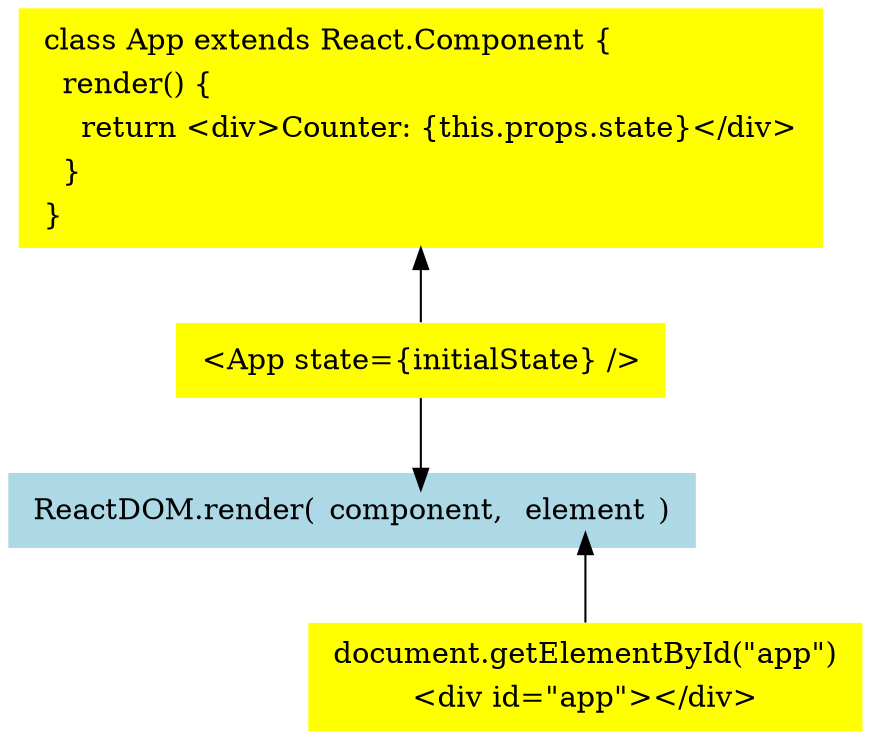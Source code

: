 digraph meiosistutorial {
  mrender [shape="plaintext", style="filled", fillcolor="lightblue", label=<
    <table border="0">
      <tr>
        <td>ReactDOM.render(</td>
        <td port="vnode">component, </td>
        <td port="element">element</td>
        <td>)</td>
      </tr>
    </table>
  >]

  element [shape="plaintext", style="filled", fillcolor="yellow", label=<
    <table border="0">
      <tr>
        <td>document.getElementById("app")</td>
      </tr>
      <tr>
        <td>&lt;div id="app"&gt;&lt;/div&gt;</td>
      </tr>
    </table>
  >]

  view [shape="plaintext", style="filled", fillcolor="yellow", label=<
    <table border="0">
      <tr>
        <td>&lt;App state={initialState} /&gt;</td>
      </tr>
    </table>
  >]

  vfunction [shape="plaintext", style="filled", fillcolor="yellow", label=<
    <table border="0">
      <tr>
        <td align="left">class App extends React.Component {</td>
      </tr>
      <tr>
        <td align="left">  render() { </td>
      </tr>
      <tr>
        <td align="left">    return &lt;div&gt;Counter: {this.props.state}&lt;/div&gt;</td>
      </tr>
      <tr>
        <td align="left">  }</td>
      </tr>
      <tr>
        <td port="mview" align="left">}</td>
      </tr>
    </table>
  >]

  mrender:element -> element [dir="back"]
  view -> mrender:vnode
  vfunction -> view [dir="back"]
}
